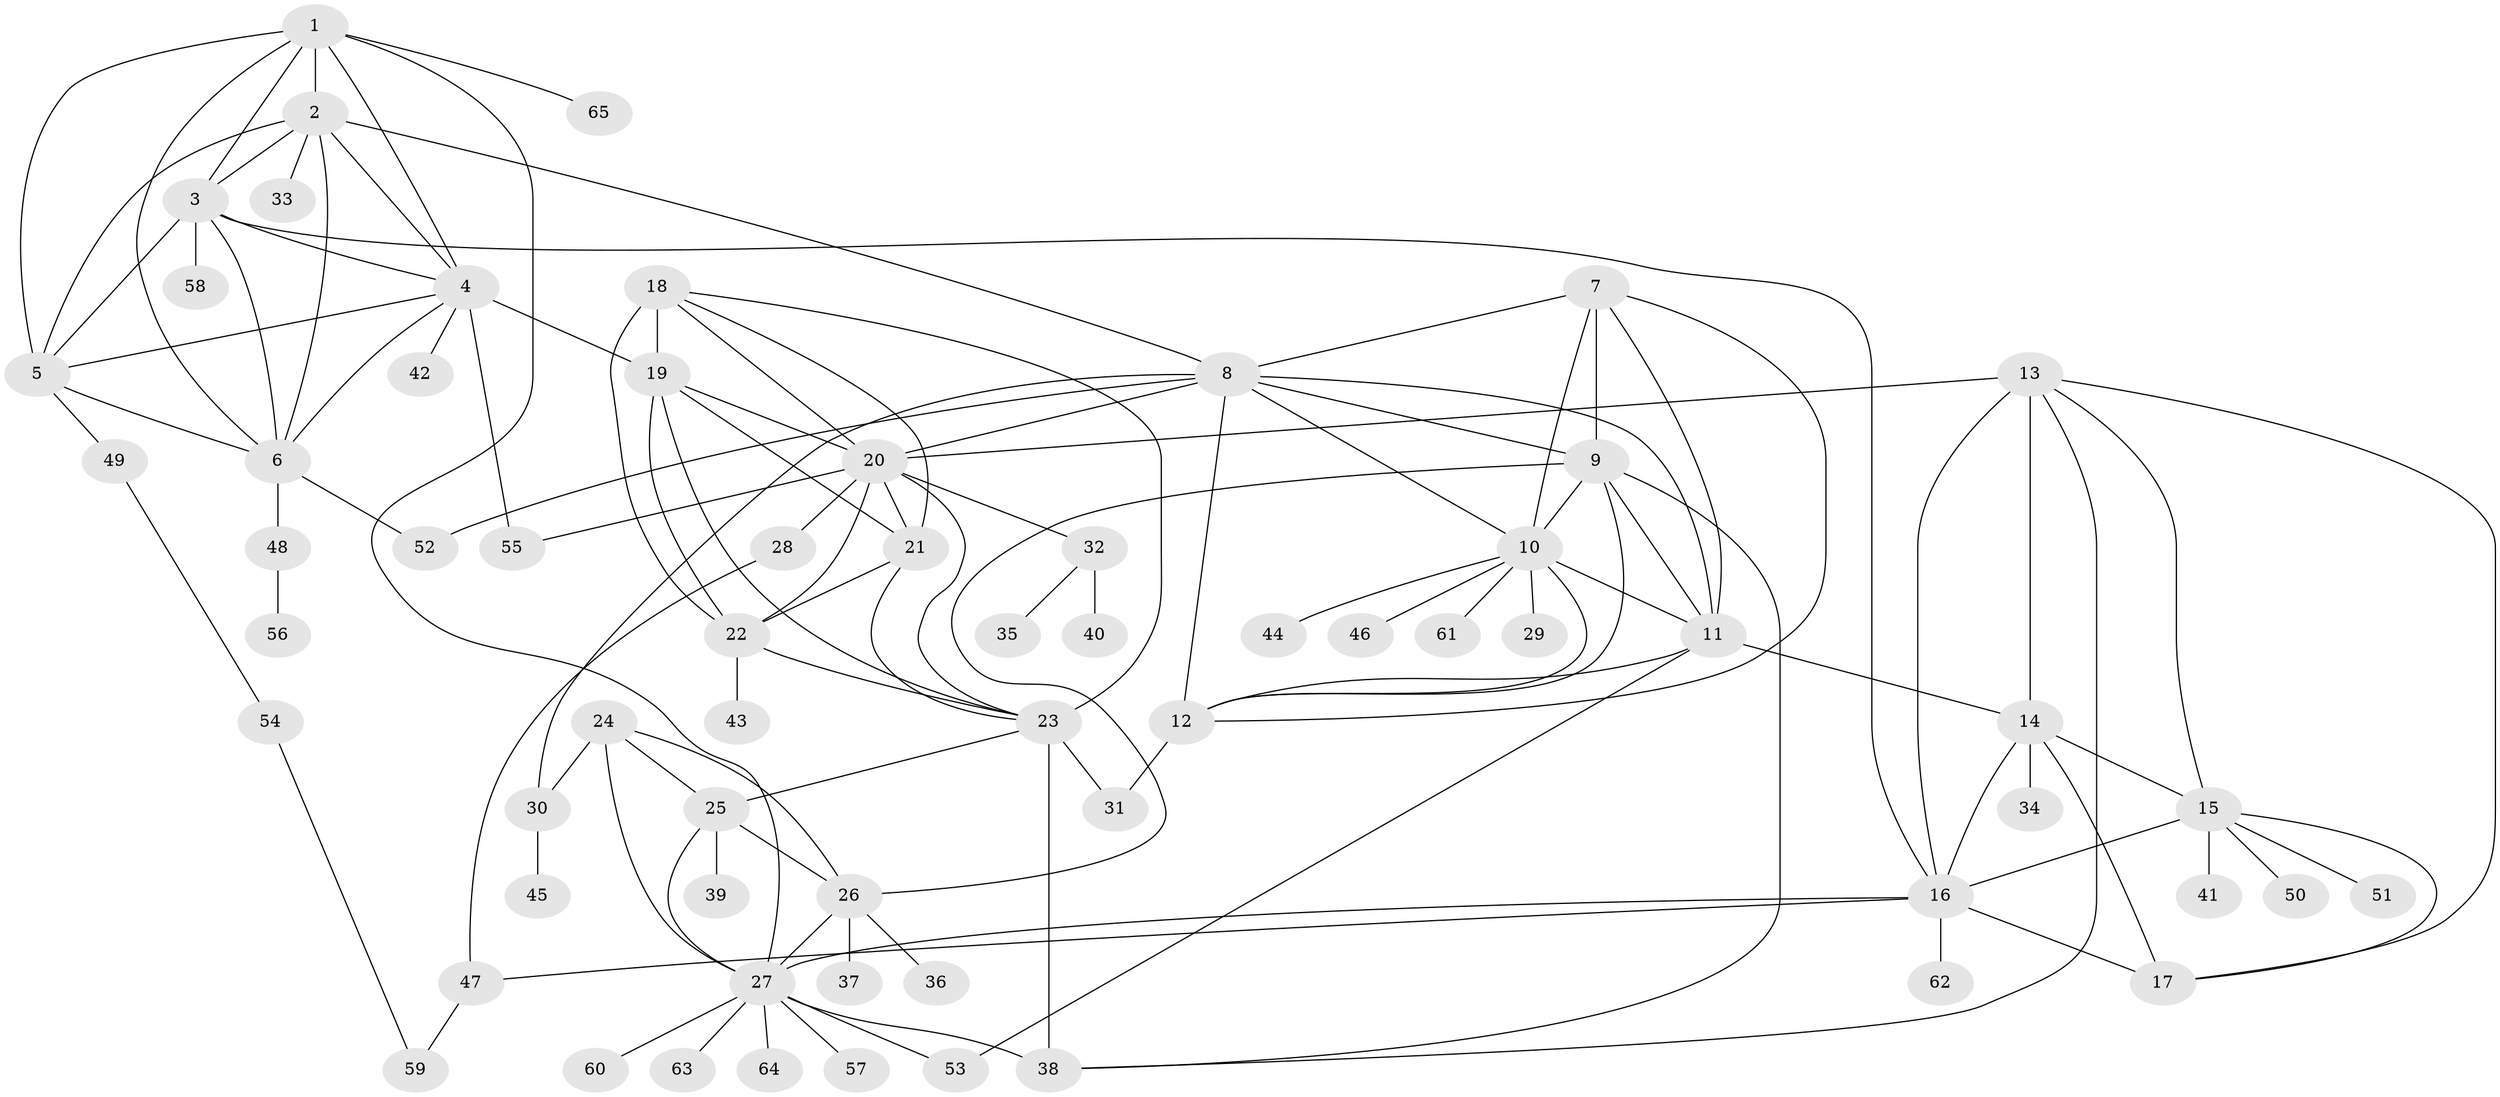 // original degree distribution, {8: 0.046511627906976744, 10: 0.046511627906976744, 12: 0.015503875968992248, 7: 0.03875968992248062, 9: 0.023255813953488372, 6: 0.031007751937984496, 15: 0.007751937984496124, 5: 0.015503875968992248, 14: 0.007751937984496124, 1: 0.5813953488372093, 2: 0.13953488372093023, 4: 0.015503875968992248, 3: 0.031007751937984496}
// Generated by graph-tools (version 1.1) at 2025/37/03/09/25 02:37:36]
// undirected, 65 vertices, 119 edges
graph export_dot {
graph [start="1"]
  node [color=gray90,style=filled];
  1;
  2;
  3;
  4;
  5;
  6;
  7;
  8;
  9;
  10;
  11;
  12;
  13;
  14;
  15;
  16;
  17;
  18;
  19;
  20;
  21;
  22;
  23;
  24;
  25;
  26;
  27;
  28;
  29;
  30;
  31;
  32;
  33;
  34;
  35;
  36;
  37;
  38;
  39;
  40;
  41;
  42;
  43;
  44;
  45;
  46;
  47;
  48;
  49;
  50;
  51;
  52;
  53;
  54;
  55;
  56;
  57;
  58;
  59;
  60;
  61;
  62;
  63;
  64;
  65;
  1 -- 2 [weight=1.0];
  1 -- 3 [weight=1.0];
  1 -- 4 [weight=1.0];
  1 -- 5 [weight=1.0];
  1 -- 6 [weight=1.0];
  1 -- 27 [weight=1.0];
  1 -- 65 [weight=1.0];
  2 -- 3 [weight=1.0];
  2 -- 4 [weight=1.0];
  2 -- 5 [weight=1.0];
  2 -- 6 [weight=1.0];
  2 -- 8 [weight=1.0];
  2 -- 33 [weight=1.0];
  3 -- 4 [weight=1.0];
  3 -- 5 [weight=1.0];
  3 -- 6 [weight=1.0];
  3 -- 16 [weight=1.0];
  3 -- 58 [weight=3.0];
  4 -- 5 [weight=1.0];
  4 -- 6 [weight=1.0];
  4 -- 19 [weight=1.0];
  4 -- 42 [weight=1.0];
  4 -- 55 [weight=4.0];
  5 -- 6 [weight=1.0];
  5 -- 49 [weight=1.0];
  6 -- 48 [weight=1.0];
  6 -- 52 [weight=1.0];
  7 -- 8 [weight=1.0];
  7 -- 9 [weight=4.0];
  7 -- 10 [weight=1.0];
  7 -- 11 [weight=1.0];
  7 -- 12 [weight=1.0];
  8 -- 9 [weight=1.0];
  8 -- 10 [weight=1.0];
  8 -- 11 [weight=1.0];
  8 -- 12 [weight=1.0];
  8 -- 20 [weight=1.0];
  8 -- 30 [weight=1.0];
  8 -- 52 [weight=1.0];
  9 -- 10 [weight=1.0];
  9 -- 11 [weight=1.0];
  9 -- 12 [weight=1.0];
  9 -- 26 [weight=1.0];
  9 -- 38 [weight=1.0];
  10 -- 11 [weight=1.0];
  10 -- 12 [weight=1.0];
  10 -- 29 [weight=1.0];
  10 -- 44 [weight=1.0];
  10 -- 46 [weight=1.0];
  10 -- 61 [weight=1.0];
  11 -- 12 [weight=1.0];
  11 -- 14 [weight=1.0];
  11 -- 53 [weight=1.0];
  12 -- 31 [weight=3.0];
  13 -- 14 [weight=2.0];
  13 -- 15 [weight=1.0];
  13 -- 16 [weight=1.0];
  13 -- 17 [weight=1.0];
  13 -- 20 [weight=1.0];
  13 -- 38 [weight=1.0];
  14 -- 15 [weight=2.0];
  14 -- 16 [weight=2.0];
  14 -- 17 [weight=3.0];
  14 -- 34 [weight=1.0];
  15 -- 16 [weight=1.0];
  15 -- 17 [weight=1.0];
  15 -- 41 [weight=2.0];
  15 -- 50 [weight=1.0];
  15 -- 51 [weight=1.0];
  16 -- 17 [weight=1.0];
  16 -- 27 [weight=1.0];
  16 -- 47 [weight=1.0];
  16 -- 62 [weight=1.0];
  18 -- 19 [weight=2.0];
  18 -- 20 [weight=1.0];
  18 -- 21 [weight=1.0];
  18 -- 22 [weight=1.0];
  18 -- 23 [weight=1.0];
  19 -- 20 [weight=1.0];
  19 -- 21 [weight=1.0];
  19 -- 22 [weight=1.0];
  19 -- 23 [weight=1.0];
  20 -- 21 [weight=1.0];
  20 -- 22 [weight=1.0];
  20 -- 23 [weight=1.0];
  20 -- 28 [weight=2.0];
  20 -- 32 [weight=1.0];
  20 -- 55 [weight=1.0];
  21 -- 22 [weight=1.0];
  21 -- 23 [weight=1.0];
  22 -- 23 [weight=1.0];
  22 -- 43 [weight=4.0];
  23 -- 25 [weight=1.0];
  23 -- 31 [weight=1.0];
  23 -- 38 [weight=7.0];
  24 -- 25 [weight=1.0];
  24 -- 26 [weight=3.0];
  24 -- 27 [weight=1.0];
  24 -- 30 [weight=1.0];
  25 -- 26 [weight=3.0];
  25 -- 27 [weight=1.0];
  25 -- 39 [weight=1.0];
  26 -- 27 [weight=3.0];
  26 -- 36 [weight=1.0];
  26 -- 37 [weight=2.0];
  27 -- 38 [weight=1.0];
  27 -- 53 [weight=1.0];
  27 -- 57 [weight=1.0];
  27 -- 60 [weight=1.0];
  27 -- 63 [weight=1.0];
  27 -- 64 [weight=1.0];
  28 -- 47 [weight=1.0];
  30 -- 45 [weight=1.0];
  32 -- 35 [weight=1.0];
  32 -- 40 [weight=1.0];
  47 -- 59 [weight=1.0];
  48 -- 56 [weight=1.0];
  49 -- 54 [weight=1.0];
  54 -- 59 [weight=1.0];
}
